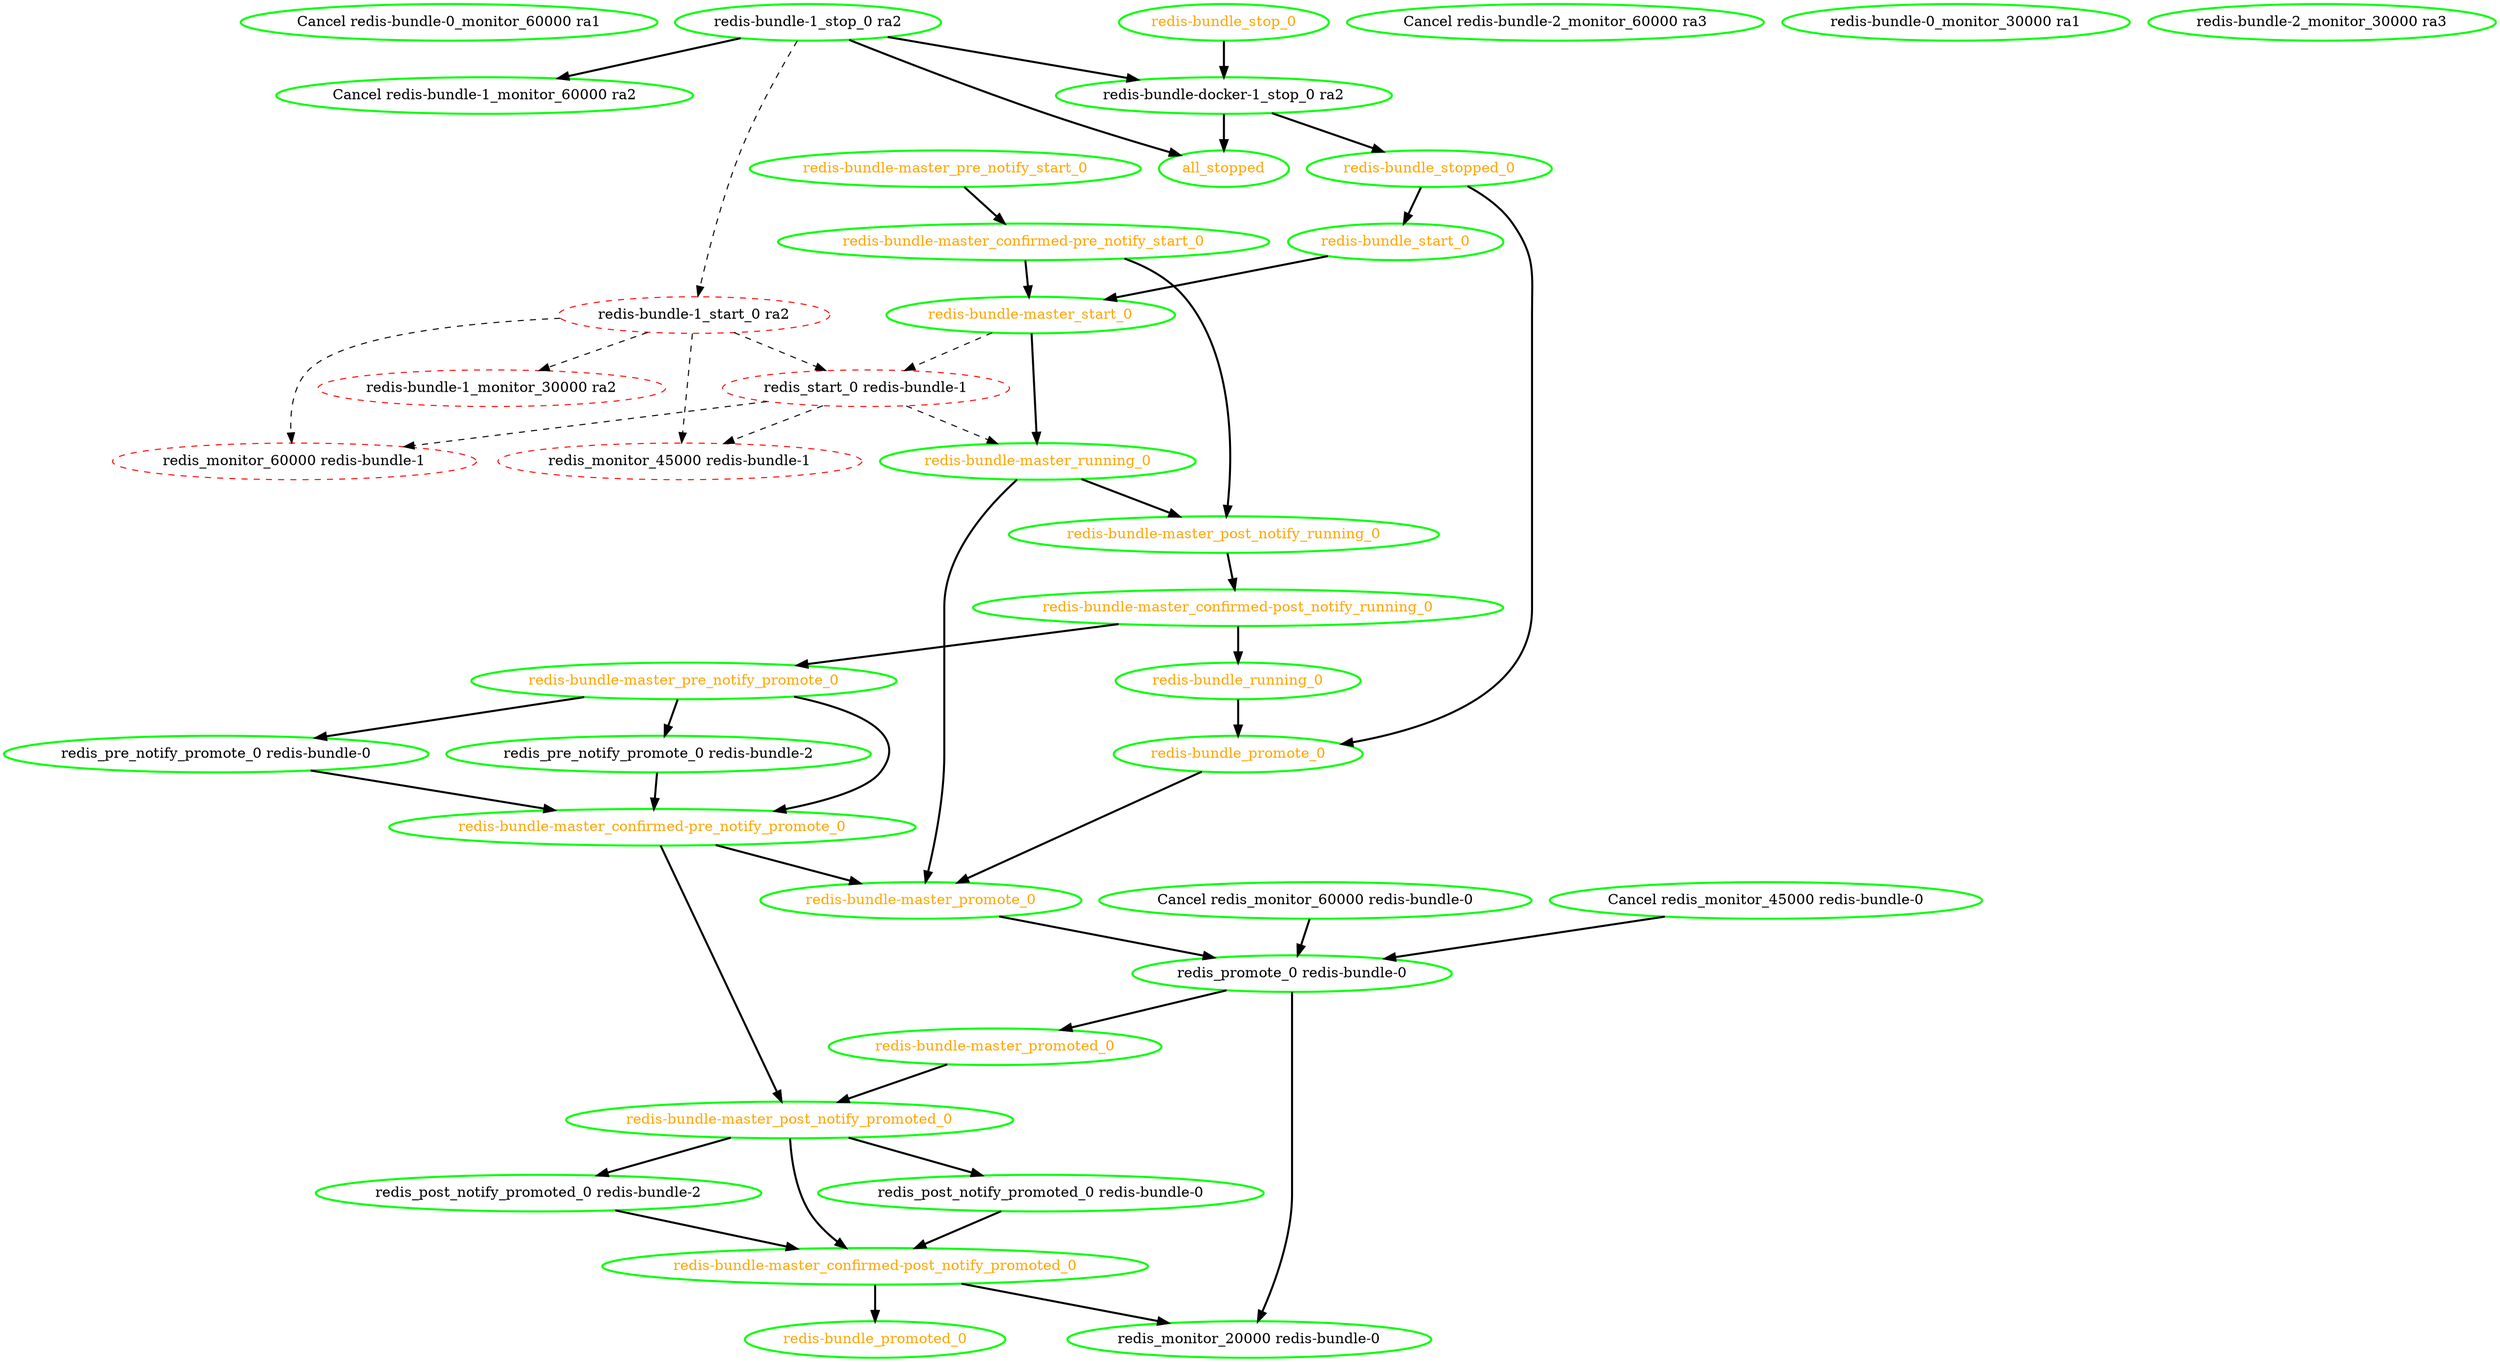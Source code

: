 digraph "g" {
"Cancel redis-bundle-0_monitor_60000 ra1" [ style=bold color="green" fontcolor="black"]
"Cancel redis-bundle-1_monitor_60000 ra2" [ style=bold color="green" fontcolor="black"]
"Cancel redis-bundle-2_monitor_60000 ra3" [ style=bold color="green" fontcolor="black"]
"Cancel redis_monitor_45000 redis-bundle-0" -> "redis_promote_0 redis-bundle-0" [ style = bold]
"Cancel redis_monitor_45000 redis-bundle-0" [ style=bold color="green" fontcolor="black"]
"Cancel redis_monitor_60000 redis-bundle-0" -> "redis_promote_0 redis-bundle-0" [ style = bold]
"Cancel redis_monitor_60000 redis-bundle-0" [ style=bold color="green" fontcolor="black"]
"all_stopped" [ style=bold color="green" fontcolor="orange"]
"redis-bundle-0_monitor_30000 ra1" [ style=bold color="green" fontcolor="black"]
"redis-bundle-1_monitor_30000 ra2" [ style=dashed color="red" fontcolor="black"]
"redis-bundle-1_start_0 ra2" -> "redis-bundle-1_monitor_30000 ra2" [ style = dashed]
"redis-bundle-1_start_0 ra2" -> "redis_monitor_45000 redis-bundle-1" [ style = dashed]
"redis-bundle-1_start_0 ra2" -> "redis_monitor_60000 redis-bundle-1" [ style = dashed]
"redis-bundle-1_start_0 ra2" -> "redis_start_0 redis-bundle-1" [ style = dashed]
"redis-bundle-1_start_0 ra2" [ style=dashed color="red" fontcolor="black"]
"redis-bundle-1_stop_0 ra2" -> "Cancel redis-bundle-1_monitor_60000 ra2" [ style = bold]
"redis-bundle-1_stop_0 ra2" -> "all_stopped" [ style = bold]
"redis-bundle-1_stop_0 ra2" -> "redis-bundle-1_start_0 ra2" [ style = dashed]
"redis-bundle-1_stop_0 ra2" -> "redis-bundle-docker-1_stop_0 ra2" [ style = bold]
"redis-bundle-1_stop_0 ra2" [ style=bold color="green" fontcolor="black"]
"redis-bundle-2_monitor_30000 ra3" [ style=bold color="green" fontcolor="black"]
"redis-bundle-docker-1_stop_0 ra2" -> "all_stopped" [ style = bold]
"redis-bundle-docker-1_stop_0 ra2" -> "redis-bundle_stopped_0" [ style = bold]
"redis-bundle-docker-1_stop_0 ra2" [ style=bold color="green" fontcolor="black"]
"redis-bundle-master_confirmed-post_notify_promoted_0" -> "redis-bundle_promoted_0" [ style = bold]
"redis-bundle-master_confirmed-post_notify_promoted_0" -> "redis_monitor_20000 redis-bundle-0" [ style = bold]
"redis-bundle-master_confirmed-post_notify_promoted_0" [ style=bold color="green" fontcolor="orange"]
"redis-bundle-master_confirmed-post_notify_running_0" -> "redis-bundle-master_pre_notify_promote_0" [ style = bold]
"redis-bundle-master_confirmed-post_notify_running_0" -> "redis-bundle_running_0" [ style = bold]
"redis-bundle-master_confirmed-post_notify_running_0" [ style=bold color="green" fontcolor="orange"]
"redis-bundle-master_confirmed-pre_notify_promote_0" -> "redis-bundle-master_post_notify_promoted_0" [ style = bold]
"redis-bundle-master_confirmed-pre_notify_promote_0" -> "redis-bundle-master_promote_0" [ style = bold]
"redis-bundle-master_confirmed-pre_notify_promote_0" [ style=bold color="green" fontcolor="orange"]
"redis-bundle-master_confirmed-pre_notify_start_0" -> "redis-bundle-master_post_notify_running_0" [ style = bold]
"redis-bundle-master_confirmed-pre_notify_start_0" -> "redis-bundle-master_start_0" [ style = bold]
"redis-bundle-master_confirmed-pre_notify_start_0" [ style=bold color="green" fontcolor="orange"]
"redis-bundle-master_post_notify_promoted_0" -> "redis-bundle-master_confirmed-post_notify_promoted_0" [ style = bold]
"redis-bundle-master_post_notify_promoted_0" -> "redis_post_notify_promoted_0 redis-bundle-0" [ style = bold]
"redis-bundle-master_post_notify_promoted_0" -> "redis_post_notify_promoted_0 redis-bundle-2" [ style = bold]
"redis-bundle-master_post_notify_promoted_0" [ style=bold color="green" fontcolor="orange"]
"redis-bundle-master_post_notify_running_0" -> "redis-bundle-master_confirmed-post_notify_running_0" [ style = bold]
"redis-bundle-master_post_notify_running_0" [ style=bold color="green" fontcolor="orange"]
"redis-bundle-master_pre_notify_promote_0" -> "redis-bundle-master_confirmed-pre_notify_promote_0" [ style = bold]
"redis-bundle-master_pre_notify_promote_0" -> "redis_pre_notify_promote_0 redis-bundle-0" [ style = bold]
"redis-bundle-master_pre_notify_promote_0" -> "redis_pre_notify_promote_0 redis-bundle-2" [ style = bold]
"redis-bundle-master_pre_notify_promote_0" [ style=bold color="green" fontcolor="orange"]
"redis-bundle-master_pre_notify_start_0" -> "redis-bundle-master_confirmed-pre_notify_start_0" [ style = bold]
"redis-bundle-master_pre_notify_start_0" [ style=bold color="green" fontcolor="orange"]
"redis-bundle-master_promote_0" -> "redis_promote_0 redis-bundle-0" [ style = bold]
"redis-bundle-master_promote_0" [ style=bold color="green" fontcolor="orange"]
"redis-bundle-master_promoted_0" -> "redis-bundle-master_post_notify_promoted_0" [ style = bold]
"redis-bundle-master_promoted_0" [ style=bold color="green" fontcolor="orange"]
"redis-bundle-master_running_0" -> "redis-bundle-master_post_notify_running_0" [ style = bold]
"redis-bundle-master_running_0" -> "redis-bundle-master_promote_0" [ style = bold]
"redis-bundle-master_running_0" [ style=bold color="green" fontcolor="orange"]
"redis-bundle-master_start_0" -> "redis-bundle-master_running_0" [ style = bold]
"redis-bundle-master_start_0" -> "redis_start_0 redis-bundle-1" [ style = dashed]
"redis-bundle-master_start_0" [ style=bold color="green" fontcolor="orange"]
"redis-bundle_promote_0" -> "redis-bundle-master_promote_0" [ style = bold]
"redis-bundle_promote_0" [ style=bold color="green" fontcolor="orange"]
"redis-bundle_promoted_0" [ style=bold color="green" fontcolor="orange"]
"redis-bundle_running_0" -> "redis-bundle_promote_0" [ style = bold]
"redis-bundle_running_0" [ style=bold color="green" fontcolor="orange"]
"redis-bundle_start_0" -> "redis-bundle-master_start_0" [ style = bold]
"redis-bundle_start_0" [ style=bold color="green" fontcolor="orange"]
"redis-bundle_stop_0" -> "redis-bundle-docker-1_stop_0 ra2" [ style = bold]
"redis-bundle_stop_0" [ style=bold color="green" fontcolor="orange"]
"redis-bundle_stopped_0" -> "redis-bundle_promote_0" [ style = bold]
"redis-bundle_stopped_0" -> "redis-bundle_start_0" [ style = bold]
"redis-bundle_stopped_0" [ style=bold color="green" fontcolor="orange"]
"redis_monitor_20000 redis-bundle-0" [ style=bold color="green" fontcolor="black"]
"redis_monitor_45000 redis-bundle-1" [ style=dashed color="red" fontcolor="black"]
"redis_monitor_60000 redis-bundle-1" [ style=dashed color="red" fontcolor="black"]
"redis_post_notify_promoted_0 redis-bundle-0" -> "redis-bundle-master_confirmed-post_notify_promoted_0" [ style = bold]
"redis_post_notify_promoted_0 redis-bundle-0" [ style=bold color="green" fontcolor="black"]
"redis_post_notify_promoted_0 redis-bundle-2" -> "redis-bundle-master_confirmed-post_notify_promoted_0" [ style = bold]
"redis_post_notify_promoted_0 redis-bundle-2" [ style=bold color="green" fontcolor="black"]
"redis_pre_notify_promote_0 redis-bundle-0" -> "redis-bundle-master_confirmed-pre_notify_promote_0" [ style = bold]
"redis_pre_notify_promote_0 redis-bundle-0" [ style=bold color="green" fontcolor="black"]
"redis_pre_notify_promote_0 redis-bundle-2" -> "redis-bundle-master_confirmed-pre_notify_promote_0" [ style = bold]
"redis_pre_notify_promote_0 redis-bundle-2" [ style=bold color="green" fontcolor="black"]
"redis_promote_0 redis-bundle-0" -> "redis-bundle-master_promoted_0" [ style = bold]
"redis_promote_0 redis-bundle-0" -> "redis_monitor_20000 redis-bundle-0" [ style = bold]
"redis_promote_0 redis-bundle-0" [ style=bold color="green" fontcolor="black"]
"redis_start_0 redis-bundle-1" -> "redis-bundle-master_running_0" [ style = dashed]
"redis_start_0 redis-bundle-1" -> "redis_monitor_45000 redis-bundle-1" [ style = dashed]
"redis_start_0 redis-bundle-1" -> "redis_monitor_60000 redis-bundle-1" [ style = dashed]
"redis_start_0 redis-bundle-1" [ style=dashed color="red" fontcolor="black"]
}
